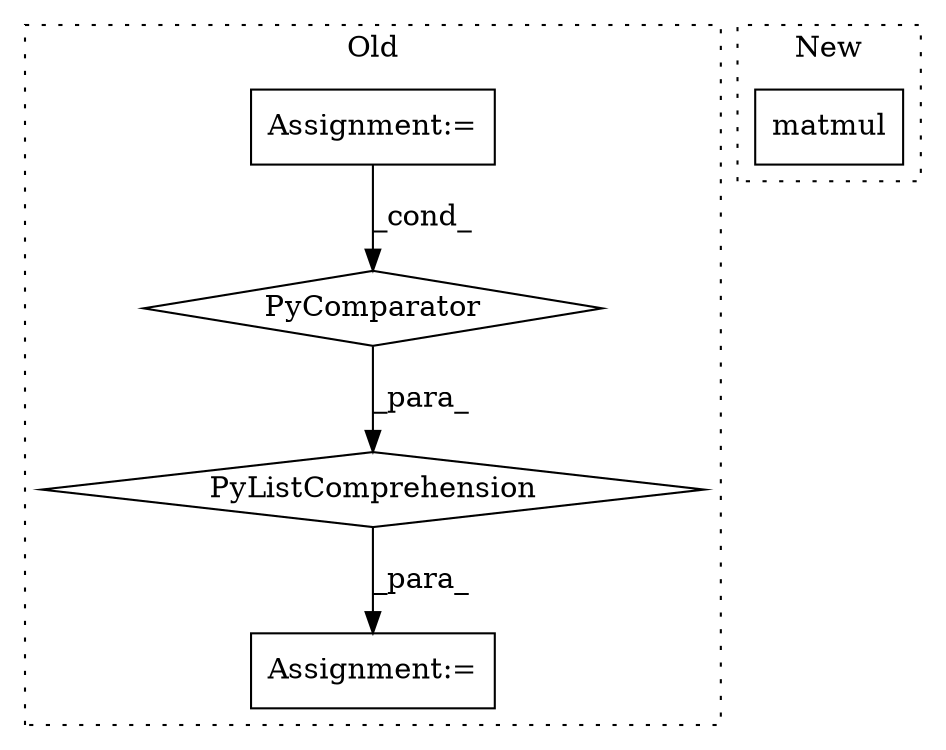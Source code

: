 digraph G {
subgraph cluster0 {
1 [label="PyComparator" a="113" s="4765" l="38" shape="diamond"];
3 [label="Assignment:=" a="7" s="4765" l="38" shape="box"];
4 [label="Assignment:=" a="7" s="4651" l="1" shape="box"];
5 [label="PyListComprehension" a="109" s="4680" l="131" shape="diamond"];
label = "Old";
style="dotted";
}
subgraph cluster1 {
2 [label="matmul" a="32" s="4561,4573" l="7,1" shape="box"];
label = "New";
style="dotted";
}
1 -> 5 [label="_para_"];
3 -> 1 [label="_cond_"];
5 -> 4 [label="_para_"];
}